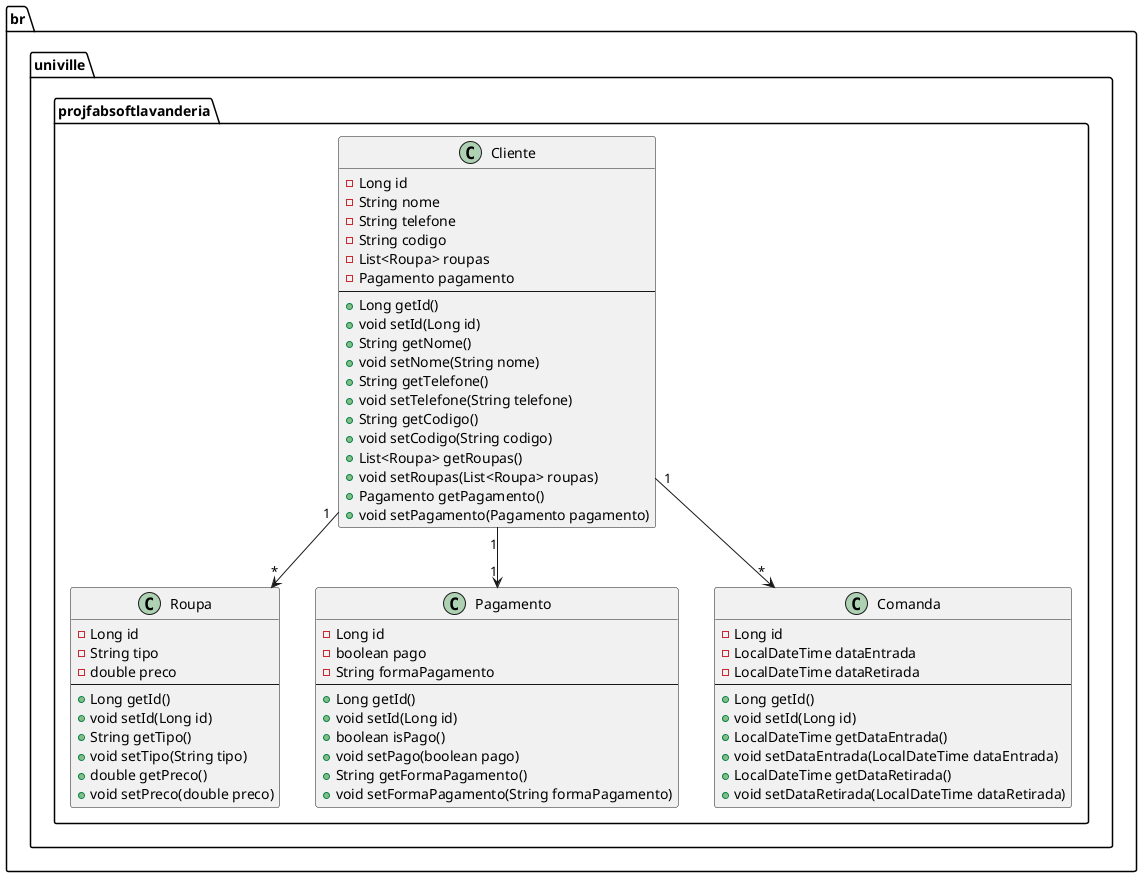 @startuml
package br.univille.projfabsoftlavanderia {
    class Cliente {
        - Long id
        - String nome
        - String telefone
        - String codigo
        - List<Roupa> roupas
        - Pagamento pagamento
        --
        + Long getId()
        + void setId(Long id)
        + String getNome()
        + void setNome(String nome)
        + String getTelefone()
        + void setTelefone(String telefone)
        + String getCodigo()
        + void setCodigo(String codigo)
        + List<Roupa> getRoupas()
        + void setRoupas(List<Roupa> roupas)
        + Pagamento getPagamento()
        + void setPagamento(Pagamento pagamento)
    }

    class Roupa {
        - Long id
        - String tipo
        - double preco
        --
        + Long getId()
        + void setId(Long id)
        + String getTipo()
        + void setTipo(String tipo)
        + double getPreco()
        + void setPreco(double preco)
    }

    class Pagamento {
        - Long id
        - boolean pago
        - String formaPagamento
        --
        + Long getId()
        + void setId(Long id)
        + boolean isPago()
        + void setPago(boolean pago)
        + String getFormaPagamento()
        + void setFormaPagamento(String formaPagamento)
    }

    class Comanda {
        - Long id
        - LocalDateTime dataEntrada
        - LocalDateTime dataRetirada
        --
        + Long getId()
        + void setId(Long id)
        + LocalDateTime getDataEntrada()
        + void setDataEntrada(LocalDateTime dataEntrada)
        + LocalDateTime getDataRetirada()
        + void setDataRetirada(LocalDateTime dataRetirada)
    }

    Cliente "1" --> "*" Roupa
    Cliente "1" --> "1" Pagamento
    Cliente "1" --> "*" Comanda
}
@enduml